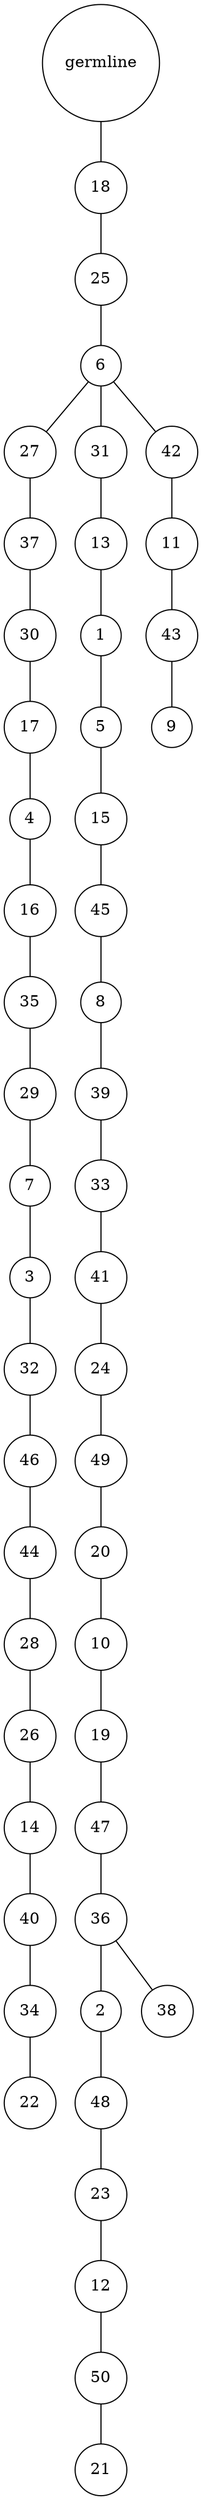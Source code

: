 graph {
	rankdir=UD;
	splines=line;
	node [shape=circle]
	"0x7f7591d9bb80" [label="germline"];
	"0x7f7591d9bbb0" [label="18"];
	"0x7f7591d9bb80" -- "0x7f7591d9bbb0" ;
	"0x7f7591d9bbe0" [label="25"];
	"0x7f7591d9bbb0" -- "0x7f7591d9bbe0" ;
	"0x7f7591d9bc10" [label="6"];
	"0x7f7591d9bbe0" -- "0x7f7591d9bc10" ;
	"0x7f7591d9bc40" [label="27"];
	"0x7f7591d9bc10" -- "0x7f7591d9bc40" ;
	"0x7f7591d9bc70" [label="37"];
	"0x7f7591d9bc40" -- "0x7f7591d9bc70" ;
	"0x7f7591d9bca0" [label="30"];
	"0x7f7591d9bc70" -- "0x7f7591d9bca0" ;
	"0x7f7591d9bcd0" [label="17"];
	"0x7f7591d9bca0" -- "0x7f7591d9bcd0" ;
	"0x7f7591d9bd00" [label="4"];
	"0x7f7591d9bcd0" -- "0x7f7591d9bd00" ;
	"0x7f7591d9bd30" [label="16"];
	"0x7f7591d9bd00" -- "0x7f7591d9bd30" ;
	"0x7f7591d9bd60" [label="35"];
	"0x7f7591d9bd30" -- "0x7f7591d9bd60" ;
	"0x7f7591d9bd90" [label="29"];
	"0x7f7591d9bd60" -- "0x7f7591d9bd90" ;
	"0x7f7591d9bdc0" [label="7"];
	"0x7f7591d9bd90" -- "0x7f7591d9bdc0" ;
	"0x7f7591d9bdf0" [label="3"];
	"0x7f7591d9bdc0" -- "0x7f7591d9bdf0" ;
	"0x7f7591d9be20" [label="32"];
	"0x7f7591d9bdf0" -- "0x7f7591d9be20" ;
	"0x7f7591d9be50" [label="46"];
	"0x7f7591d9be20" -- "0x7f7591d9be50" ;
	"0x7f7591d9be80" [label="44"];
	"0x7f7591d9be50" -- "0x7f7591d9be80" ;
	"0x7f7591d9beb0" [label="28"];
	"0x7f7591d9be80" -- "0x7f7591d9beb0" ;
	"0x7f7591d9bee0" [label="26"];
	"0x7f7591d9beb0" -- "0x7f7591d9bee0" ;
	"0x7f7591d9bf10" [label="14"];
	"0x7f7591d9bee0" -- "0x7f7591d9bf10" ;
	"0x7f7591d9bf40" [label="40"];
	"0x7f7591d9bf10" -- "0x7f7591d9bf40" ;
	"0x7f7591d9bf70" [label="34"];
	"0x7f7591d9bf40" -- "0x7f7591d9bf70" ;
	"0x7f7591d9bfa0" [label="22"];
	"0x7f7591d9bf70" -- "0x7f7591d9bfa0" ;
	"0x7f7591d9bfd0" [label="31"];
	"0x7f7591d9bc10" -- "0x7f7591d9bfd0" ;
	"0x7f7591daa040" [label="13"];
	"0x7f7591d9bfd0" -- "0x7f7591daa040" ;
	"0x7f7591daa070" [label="1"];
	"0x7f7591daa040" -- "0x7f7591daa070" ;
	"0x7f7591daa0a0" [label="5"];
	"0x7f7591daa070" -- "0x7f7591daa0a0" ;
	"0x7f7591daa0d0" [label="15"];
	"0x7f7591daa0a0" -- "0x7f7591daa0d0" ;
	"0x7f7591daa100" [label="45"];
	"0x7f7591daa0d0" -- "0x7f7591daa100" ;
	"0x7f7591daa130" [label="8"];
	"0x7f7591daa100" -- "0x7f7591daa130" ;
	"0x7f7591daa160" [label="39"];
	"0x7f7591daa130" -- "0x7f7591daa160" ;
	"0x7f7591daa190" [label="33"];
	"0x7f7591daa160" -- "0x7f7591daa190" ;
	"0x7f7591daa1c0" [label="41"];
	"0x7f7591daa190" -- "0x7f7591daa1c0" ;
	"0x7f7591daa1f0" [label="24"];
	"0x7f7591daa1c0" -- "0x7f7591daa1f0" ;
	"0x7f7591daa220" [label="49"];
	"0x7f7591daa1f0" -- "0x7f7591daa220" ;
	"0x7f7591daa250" [label="20"];
	"0x7f7591daa220" -- "0x7f7591daa250" ;
	"0x7f7591daa280" [label="10"];
	"0x7f7591daa250" -- "0x7f7591daa280" ;
	"0x7f7591daa2b0" [label="19"];
	"0x7f7591daa280" -- "0x7f7591daa2b0" ;
	"0x7f7591daa2e0" [label="47"];
	"0x7f7591daa2b0" -- "0x7f7591daa2e0" ;
	"0x7f7591daa310" [label="36"];
	"0x7f7591daa2e0" -- "0x7f7591daa310" ;
	"0x7f7591daa340" [label="2"];
	"0x7f7591daa310" -- "0x7f7591daa340" ;
	"0x7f7591daa370" [label="48"];
	"0x7f7591daa340" -- "0x7f7591daa370" ;
	"0x7f7591daa3a0" [label="23"];
	"0x7f7591daa370" -- "0x7f7591daa3a0" ;
	"0x7f7591daa3d0" [label="12"];
	"0x7f7591daa3a0" -- "0x7f7591daa3d0" ;
	"0x7f7591daa400" [label="50"];
	"0x7f7591daa3d0" -- "0x7f7591daa400" ;
	"0x7f7591daa430" [label="21"];
	"0x7f7591daa400" -- "0x7f7591daa430" ;
	"0x7f7591daa460" [label="38"];
	"0x7f7591daa310" -- "0x7f7591daa460" ;
	"0x7f7591daa490" [label="42"];
	"0x7f7591d9bc10" -- "0x7f7591daa490" ;
	"0x7f7591daa4c0" [label="11"];
	"0x7f7591daa490" -- "0x7f7591daa4c0" ;
	"0x7f7591daa4f0" [label="43"];
	"0x7f7591daa4c0" -- "0x7f7591daa4f0" ;
	"0x7f7591daa520" [label="9"];
	"0x7f7591daa4f0" -- "0x7f7591daa520" ;
}
